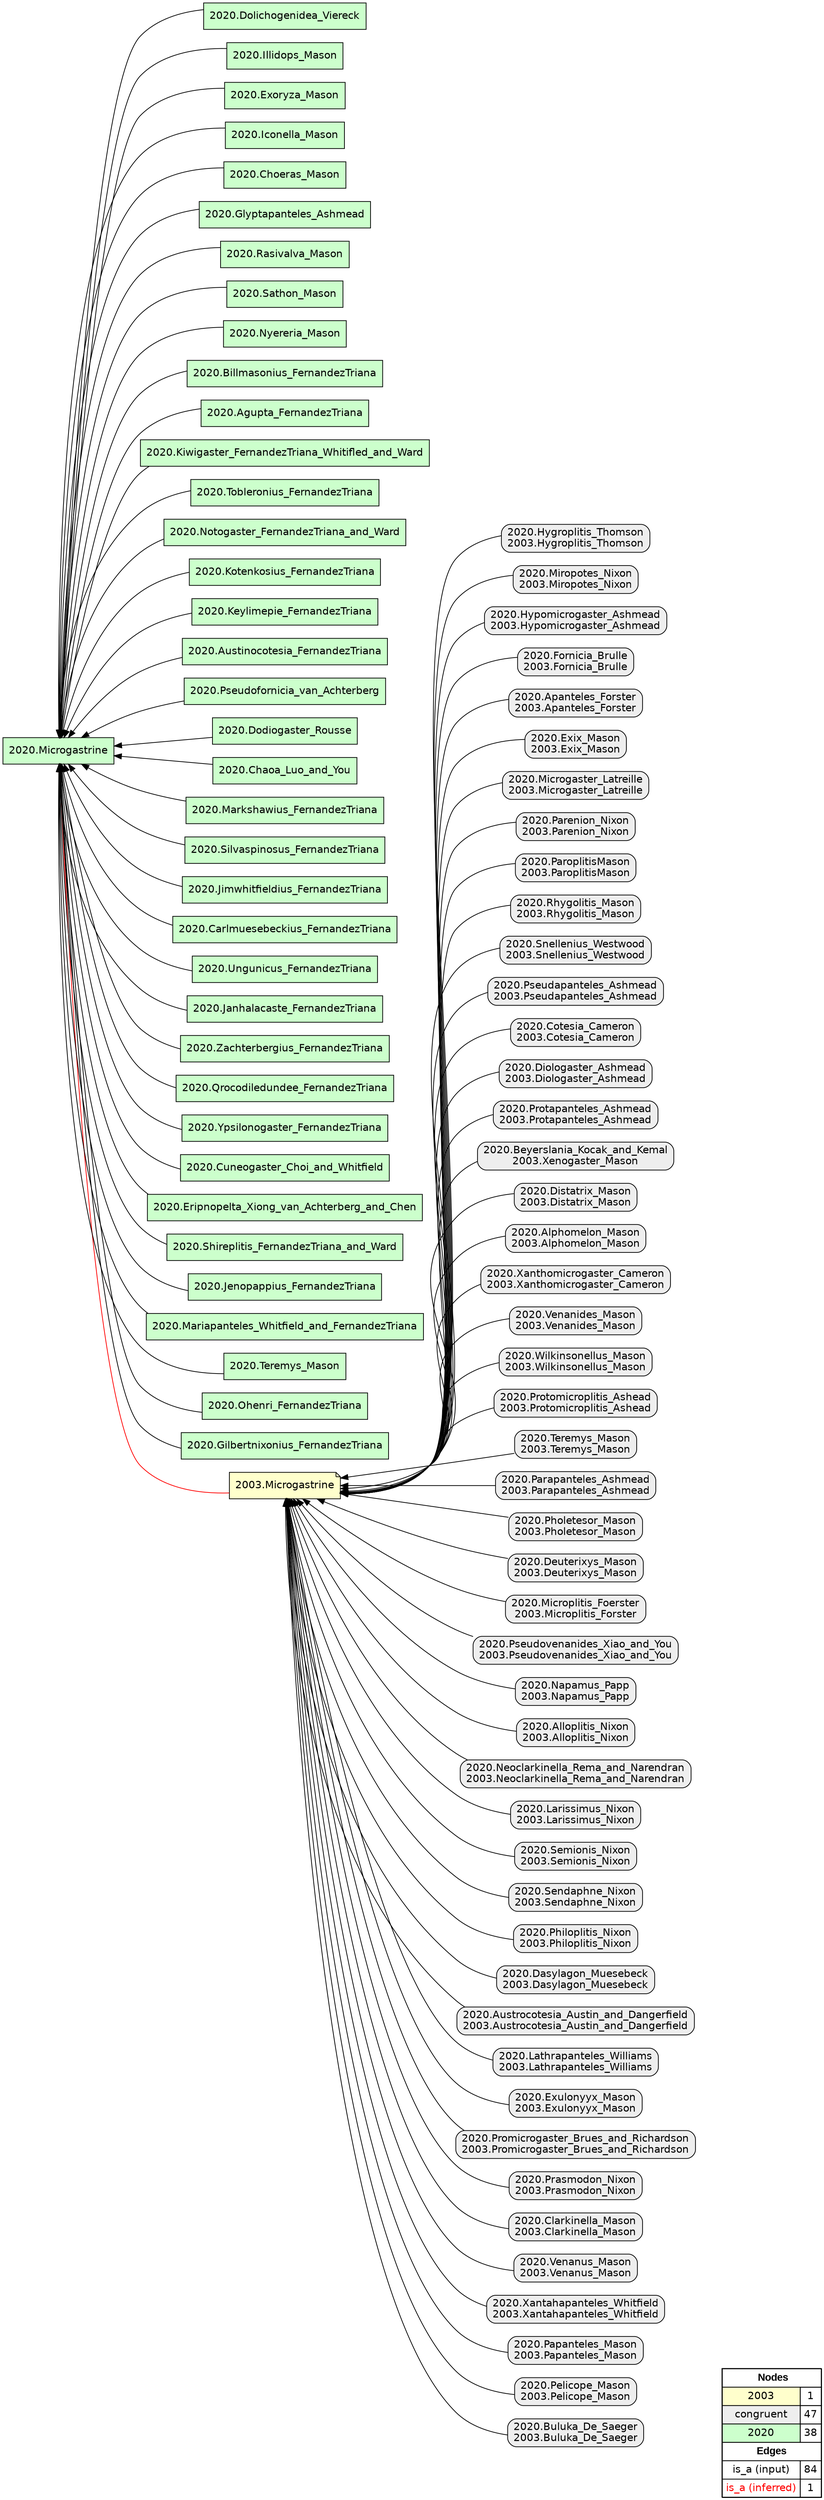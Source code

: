 digraph{
rankdir=RL
node[shape=note style=filled fillcolor="#FFFFCC" fontname="helvetica"] 
"2003.Microgastrine"
node[shape=box style="filled,rounded" fillcolor="#EEEEEE" fontname="helvetica"] 
"2020.Hygroplitis_Thomson\n2003.Hygroplitis_Thomson"
"2020.Miropotes_Nixon\n2003.Miropotes_Nixon"
"2020.Hypomicrogaster_Ashmead\n2003.Hypomicrogaster_Ashmead"
"2020.Fornicia_Brulle\n2003.Fornicia_Brulle"
"2020.Apanteles_Forster\n2003.Apanteles_Forster"
"2020.Exix_Mason\n2003.Exix_Mason"
"2020.Microgaster_Latreille\n2003.Microgaster_Latreille"
"2020.Parenion_Nixon\n2003.Parenion_Nixon"
"2020.ParoplitisMason\n2003.ParoplitisMason"
"2020.Rhygolitis_Mason\n2003.Rhygolitis_Mason"
"2020.Snellenius_Westwood\n2003.Snellenius_Westwood"
"2020.Pseudapanteles_Ashmead\n2003.Pseudapanteles_Ashmead"
"2020.Cotesia_Cameron\n2003.Cotesia_Cameron"
"2020.Diologaster_Ashmead\n2003.Diologaster_Ashmead"
"2020.Protapanteles_Ashmead\n2003.Protapanteles_Ashmead"
"2020.Beyerslania_Kocak_and_Kemal\n2003.Xenogaster_Mason"
"2020.Distatrix_Mason\n2003.Distatrix_Mason"
"2020.Alphomelon_Mason\n2003.Alphomelon_Mason"
"2020.Xanthomicrogaster_Cameron\n2003.Xanthomicrogaster_Cameron"
"2020.Venanides_Mason\n2003.Venanides_Mason"
"2020.Wilkinsonellus_Mason\n2003.Wilkinsonellus_Mason"
"2020.Protomicroplitis_Ashead\n2003.Protomicroplitis_Ashead"
"2020.Teremys_Mason\n2003.Teremys_Mason"
"2020.Parapanteles_Ashmead\n2003.Parapanteles_Ashmead"
"2020.Pholetesor_Mason\n2003.Pholetesor_Mason"
"2020.Deuterixys_Mason\n2003.Deuterixys_Mason"
"2020.Microplitis_Foerster\n2003.Microplitis_Forster"
"2020.Pseudovenanides_Xiao_and_You\n2003.Pseudovenanides_Xiao_and_You"
"2020.Napamus_Papp\n2003.Napamus_Papp"
"2020.Alloplitis_Nixon\n2003.Alloplitis_Nixon"
"2020.Neoclarkinella_Rema_and_Narendran\n2003.Neoclarkinella_Rema_and_Narendran"
"2020.Larissimus_Nixon\n2003.Larissimus_Nixon"
"2020.Semionis_Nixon\n2003.Semionis_Nixon"
"2020.Sendaphne_Nixon\n2003.Sendaphne_Nixon"
"2020.Philoplitis_Nixon\n2003.Philoplitis_Nixon"
"2020.Dasylagon_Muesebeck\n2003.Dasylagon_Muesebeck"
"2020.Austrocotesia_Austin_and_Dangerfield\n2003.Austrocotesia_Austin_and_Dangerfield"
"2020.Lathrapanteles_Williams\n2003.Lathrapanteles_Williams"
"2020.Exulonyyx_Mason\n2003.Exulonyyx_Mason"
"2020.Promicrogaster_Brues_and_Richardson\n2003.Promicrogaster_Brues_and_Richardson"
"2020.Prasmodon_Nixon\n2003.Prasmodon_Nixon"
"2020.Clarkinella_Mason\n2003.Clarkinella_Mason"
"2020.Venanus_Mason\n2003.Venanus_Mason"
"2020.Xantahapanteles_Whitfield\n2003.Xantahapanteles_Whitfield"
"2020.Papanteles_Mason\n2003.Papanteles_Mason"
"2020.Pelicope_Mason\n2003.Pelicope_Mason"
"2020.Buluka_De_Saeger\n2003.Buluka_De_Saeger"
node[shape=box style=filled fillcolor="#CCFFCC" fontname="helvetica"] 
"2020.Dolichogenidea_Viereck"
"2020.Microgastrine"
"2020.Illidops_Mason"
"2020.Exoryza_Mason"
"2020.Iconella_Mason"
"2020.Choeras_Mason"
"2020.Glyptapanteles_Ashmead"
"2020.Rasivalva_Mason"
"2020.Sathon_Mason"
"2020.Nyereria_Mason"
"2020.Billmasonius_FernandezTriana"
"2020.Agupta_FernandezTriana"
"2020.Kiwigaster_FernandezTriana_Whitifled_and_Ward"
"2020.Tobleronius_FernandezTriana"
"2020.Notogaster_FernandezTriana_and_Ward"
"2020.Kotenkosius_FernandezTriana"
"2020.Keylimepie_FernandezTriana"
"2020.Austinocotesia_FernandezTriana"
"2020.Pseudofornicia_van_Achterberg"
"2020.Dodiogaster_Rousse"
"2020.Chaoa_Luo_and_You"
"2020.Markshawius_FernandezTriana"
"2020.Silvaspinosus_FernandezTriana"
"2020.Jimwhitfieldius_FernandezTriana"
"2020.Carlmuesebeckius_FernandezTriana"
"2020.Ungunicus_FernandezTriana"
"2020.Janhalacaste_FernandezTriana"
"2020.Zachterbergius_FernandezTriana"
"2020.Qrocodiledundee_FernandezTriana"
"2020.Ypsilonogaster_FernandezTriana"
"2020.Cuneogaster_Choi_and_Whitfield"
"2020.Eripnopelta_Xiong_van_Achterberg_and_Chen"
"2020.Shireplitis_FernandezTriana_and_Ward"
"2020.Jenopappius_FernandezTriana"
"2020.Mariapanteles_Whitfield_and_FernandezTriana"
"2020.Teremys_Mason"
"2020.Ohenri_FernandezTriana"
"2020.Gilbertnixonius_FernandezTriana"
edge[arrowhead=normal style=dotted color="#000000" constraint=true penwidth=1]
edge[arrowhead=normal style=solid color="#000000" constraint=true penwidth=1]
"2020.Dolichogenidea_Viereck" -> "2020.Microgastrine"
"2020.Parenion_Nixon\n2003.Parenion_Nixon" -> "2003.Microgastrine"
"2020.Miropotes_Nixon\n2003.Miropotes_Nixon" -> "2003.Microgastrine"
"2020.Exoryza_Mason" -> "2020.Microgastrine"
"2020.Exix_Mason\n2003.Exix_Mason" -> "2003.Microgastrine"
"2020.Microgaster_Latreille\n2003.Microgaster_Latreille" -> "2003.Microgastrine"
"2020.Illidops_Mason" -> "2020.Microgastrine"
"2020.Apanteles_Forster\n2003.Apanteles_Forster" -> "2003.Microgastrine"
"2020.ParoplitisMason\n2003.ParoplitisMason" -> "2003.Microgastrine"
"2020.Choeras_Mason" -> "2020.Microgastrine"
"2020.Fornicia_Brulle\n2003.Fornicia_Brulle" -> "2003.Microgastrine"
"2020.Iconella_Mason" -> "2020.Microgastrine"
"2020.Hygroplitis_Thomson\n2003.Hygroplitis_Thomson" -> "2003.Microgastrine"
"2020.Hypomicrogaster_Ashmead\n2003.Hypomicrogaster_Ashmead" -> "2003.Microgastrine"
"2020.Protomicroplitis_Ashead\n2003.Protomicroplitis_Ashead" -> "2003.Microgastrine"
"2020.Protapanteles_Ashmead\n2003.Protapanteles_Ashmead" -> "2003.Microgastrine"
"2020.Teremys_Mason\n2003.Teremys_Mason" -> "2003.Microgastrine"
"2020.Glyptapanteles_Ashmead" -> "2020.Microgastrine"
"2020.Snellenius_Westwood\n2003.Snellenius_Westwood" -> "2003.Microgastrine"
"2020.Sathon_Mason" -> "2020.Microgastrine"
"2020.Venanides_Mason\n2003.Venanides_Mason" -> "2003.Microgastrine"
"2020.Distatrix_Mason\n2003.Distatrix_Mason" -> "2003.Microgastrine"
"2020.Diologaster_Ashmead\n2003.Diologaster_Ashmead" -> "2003.Microgastrine"
"2020.Rasivalva_Mason" -> "2020.Microgastrine"
"2020.Rhygolitis_Mason\n2003.Rhygolitis_Mason" -> "2003.Microgastrine"
"2020.Pholetesor_Mason\n2003.Pholetesor_Mason" -> "2003.Microgastrine"
"2020.Nyereria_Mason" -> "2020.Microgastrine"
"2020.Microplitis_Foerster\n2003.Microplitis_Forster" -> "2003.Microgastrine"
"2020.Deuterixys_Mason\n2003.Deuterixys_Mason" -> "2003.Microgastrine"
"2020.Cotesia_Cameron\n2003.Cotesia_Cameron" -> "2003.Microgastrine"
"2020.Beyerslania_Kocak_and_Kemal\n2003.Xenogaster_Mason" -> "2003.Microgastrine"
"2020.Pseudapanteles_Ashmead\n2003.Pseudapanteles_Ashmead" -> "2003.Microgastrine"
"2020.Alphomelon_Mason\n2003.Alphomelon_Mason" -> "2003.Microgastrine"
"2020.Wilkinsonellus_Mason\n2003.Wilkinsonellus_Mason" -> "2003.Microgastrine"
"2020.Parapanteles_Ashmead\n2003.Parapanteles_Ashmead" -> "2003.Microgastrine"
"2020.Xanthomicrogaster_Cameron\n2003.Xanthomicrogaster_Cameron" -> "2003.Microgastrine"
"2020.Shireplitis_FernandezTriana_and_Ward" -> "2020.Microgastrine"
"2020.Austinocotesia_FernandezTriana" -> "2020.Microgastrine"
"2020.Kiwigaster_FernandezTriana_Whitifled_and_Ward" -> "2020.Microgastrine"
"2020.Zachterbergius_FernandezTriana" -> "2020.Microgastrine"
"2020.Austrocotesia_Austin_and_Dangerfield\n2003.Austrocotesia_Austin_and_Dangerfield" -> "2003.Microgastrine"
"2020.Xantahapanteles_Whitfield\n2003.Xantahapanteles_Whitfield" -> "2003.Microgastrine"
"2020.Jenopappius_FernandezTriana" -> "2020.Microgastrine"
"2020.Kotenkosius_FernandezTriana" -> "2020.Microgastrine"
"2020.Markshawius_FernandezTriana" -> "2020.Microgastrine"
"2020.Dasylagon_Muesebeck\n2003.Dasylagon_Muesebeck" -> "2003.Microgastrine"
"2020.Billmasonius_FernandezTriana" -> "2020.Microgastrine"
"2020.Notogaster_FernandezTriana_and_Ward" -> "2020.Microgastrine"
"2020.Eripnopelta_Xiong_van_Achterberg_and_Chen" -> "2020.Microgastrine"
"2020.Larissimus_Nixon\n2003.Larissimus_Nixon" -> "2003.Microgastrine"
"2020.Venanus_Mason\n2003.Venanus_Mason" -> "2003.Microgastrine"
"2020.Teremys_Mason" -> "2020.Microgastrine"
"2020.Chaoa_Luo_and_You" -> "2020.Microgastrine"
"2020.Pseudofornicia_van_Achterberg" -> "2020.Microgastrine"
"2020.Agupta_FernandezTriana" -> "2020.Microgastrine"
"2020.Mariapanteles_Whitfield_and_FernandezTriana" -> "2020.Microgastrine"
"2020.Prasmodon_Nixon\n2003.Prasmodon_Nixon" -> "2003.Microgastrine"
"2020.Carlmuesebeckius_FernandezTriana" -> "2020.Microgastrine"
"2020.Ungunicus_FernandezTriana" -> "2020.Microgastrine"
"2020.Neoclarkinella_Rema_and_Narendran\n2003.Neoclarkinella_Rema_and_Narendran" -> "2003.Microgastrine"
"2020.Ohenri_FernandezTriana" -> "2020.Microgastrine"
"2020.Keylimepie_FernandezTriana" -> "2020.Microgastrine"
"2020.Cuneogaster_Choi_and_Whitfield" -> "2020.Microgastrine"
"2020.Ypsilonogaster_FernandezTriana" -> "2020.Microgastrine"
"2020.Lathrapanteles_Williams\n2003.Lathrapanteles_Williams" -> "2003.Microgastrine"
"2020.Dodiogaster_Rousse" -> "2020.Microgastrine"
"2020.Papanteles_Mason\n2003.Papanteles_Mason" -> "2003.Microgastrine"
"2020.Sendaphne_Nixon\n2003.Sendaphne_Nixon" -> "2003.Microgastrine"
"2020.Silvaspinosus_FernandezTriana" -> "2020.Microgastrine"
"2020.Janhalacaste_FernandezTriana" -> "2020.Microgastrine"
"2020.Tobleronius_FernandezTriana" -> "2020.Microgastrine"
"2020.Napamus_Papp\n2003.Napamus_Papp" -> "2003.Microgastrine"
"2020.Alloplitis_Nixon\n2003.Alloplitis_Nixon" -> "2003.Microgastrine"
"2020.Gilbertnixonius_FernandezTriana" -> "2020.Microgastrine"
"2020.Buluka_De_Saeger\n2003.Buluka_De_Saeger" -> "2003.Microgastrine"
"2020.Jimwhitfieldius_FernandezTriana" -> "2020.Microgastrine"
"2020.Pseudovenanides_Xiao_and_You\n2003.Pseudovenanides_Xiao_and_You" -> "2003.Microgastrine"
"2020.Clarkinella_Mason\n2003.Clarkinella_Mason" -> "2003.Microgastrine"
"2020.Semionis_Nixon\n2003.Semionis_Nixon" -> "2003.Microgastrine"
"2020.Pelicope_Mason\n2003.Pelicope_Mason" -> "2003.Microgastrine"
"2020.Exulonyyx_Mason\n2003.Exulonyyx_Mason" -> "2003.Microgastrine"
"2020.Promicrogaster_Brues_and_Richardson\n2003.Promicrogaster_Brues_and_Richardson" -> "2003.Microgastrine"
"2020.Qrocodiledundee_FernandezTriana" -> "2020.Microgastrine"
"2020.Philoplitis_Nixon\n2003.Philoplitis_Nixon" -> "2003.Microgastrine"
edge[arrowhead=normal style=solid color="#FF0000" constraint=true penwidth=1]
"2003.Microgastrine" -> "2020.Microgastrine"
node[shape=box] 
{rank=source Legend [fillcolor= white margin=0 label=< 
 <TABLE BORDER="0" CELLBORDER="1" CELLSPACING="0" CELLPADDING="4"> 
<TR> <TD COLSPAN="2"><font face="Arial Black"> Nodes</font></TD> </TR> 
<TR> 
 <TD bgcolor="#FFFFCC" fontname="helvetica">2003</TD> 
 <TD>1</TD> 
 </TR> 
<TR> 
 <TD bgcolor="#EEEEEE" fontname="helvetica">congruent</TD> 
 <TD>47</TD> 
 </TR> 
<TR> 
 <TD bgcolor="#CCFFCC" fontname="helvetica">2020</TD> 
 <TD>38</TD> 
 </TR> 
<TR> <TD COLSPAN="2"><font face = "Arial Black"> Edges </font></TD> </TR> 
<TR> 
 <TD><font color ="#000000">is_a (input)</font></TD><TD>84</TD>
</TR>
<TR> 
 <TD><font color ="#FF0000">is_a (inferred)</font></TD><TD>1</TD>
</TR>
</TABLE> 
 >] } 
}